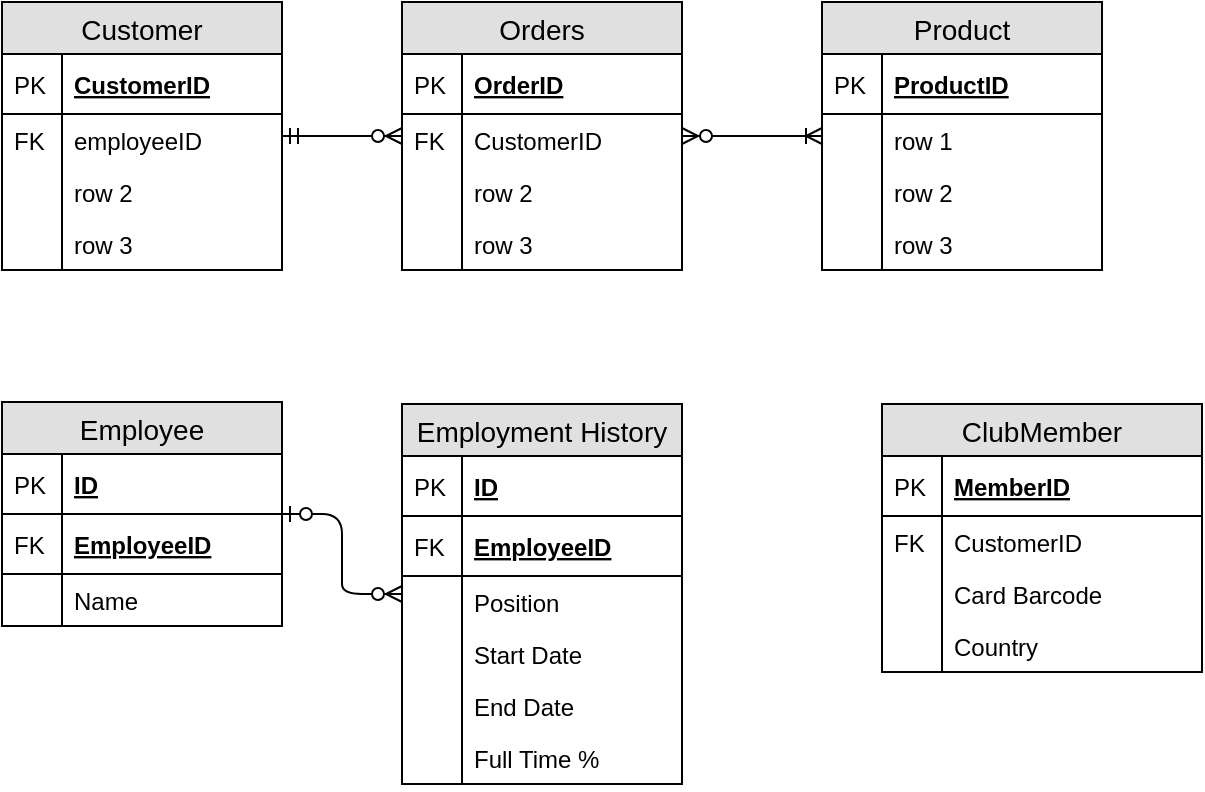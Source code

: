 <mxfile version="10.6.6" type="github"><diagram id="Jb8Aa0eDU6_dz6jblZv0" name="Page-1"><mxGraphModel dx="1162" dy="652" grid="1" gridSize="10" guides="1" tooltips="1" connect="1" arrows="1" fold="1" page="1" pageScale="1" pageWidth="827" pageHeight="1169" math="0" shadow="0"><root><mxCell id="0"/><mxCell id="1" parent="0"/><mxCell id="aHAAxWWIBN9m9v9XSV6--5" value="" style="edgeStyle=entityRelationEdgeStyle;fontSize=12;html=1;endArrow=ERoneToMany;startArrow=ERzeroToMany;" parent="1" source="y24Xcp6i1b98Lop004pg-48" target="y24Xcp6i1b98Lop004pg-73" edge="1"><mxGeometry width="100" height="100" relative="1" as="geometry"><mxPoint x="400" y="51" as="sourcePoint"/><mxPoint x="490" y="125" as="targetPoint"/></mxGeometry></mxCell><mxCell id="aHAAxWWIBN9m9v9XSV6--6" value="" style="edgeStyle=entityRelationEdgeStyle;fontSize=12;html=1;endArrow=ERzeroToMany;startArrow=ERmandOne;" parent="1" source="y24Xcp6i1b98Lop004pg-37" target="y24Xcp6i1b98Lop004pg-48" edge="1"><mxGeometry width="100" height="100" relative="1" as="geometry"><mxPoint x="190" y="60" as="sourcePoint"/><mxPoint x="220" y="70" as="targetPoint"/></mxGeometry></mxCell><mxCell id="y24Xcp6i1b98Lop004pg-6" value="Employment History" style="swimlane;fontStyle=0;childLayout=stackLayout;horizontal=1;startSize=26;fillColor=#e0e0e0;horizontalStack=0;resizeParent=1;resizeParentMax=0;resizeLast=0;collapsible=1;marginBottom=0;swimlaneFillColor=#ffffff;align=center;fontSize=14;" vertex="1" parent="1"><mxGeometry x="240" y="241" width="140" height="190" as="geometry"/></mxCell><mxCell id="y24Xcp6i1b98Lop004pg-31" value="ID" style="shape=partialRectangle;top=0;left=0;right=0;bottom=1;align=left;verticalAlign=middle;fillColor=none;spacingLeft=34;spacingRight=4;overflow=hidden;rotatable=0;points=[[0,0.5],[1,0.5]];portConstraint=eastwest;dropTarget=0;fontStyle=5;fontSize=12;" vertex="1" parent="y24Xcp6i1b98Lop004pg-6"><mxGeometry y="26" width="140" height="30" as="geometry"/></mxCell><mxCell id="y24Xcp6i1b98Lop004pg-32" value="PK" style="shape=partialRectangle;top=0;left=0;bottom=0;fillColor=none;align=left;verticalAlign=middle;spacingLeft=4;spacingRight=4;overflow=hidden;rotatable=0;points=[];portConstraint=eastwest;part=1;fontSize=12;" vertex="1" connectable="0" parent="y24Xcp6i1b98Lop004pg-31"><mxGeometry width="30" height="30" as="geometry"/></mxCell><mxCell id="y24Xcp6i1b98Lop004pg-7" value="EmployeeID" style="shape=partialRectangle;top=0;left=0;right=0;bottom=1;align=left;verticalAlign=middle;fillColor=none;spacingLeft=34;spacingRight=4;overflow=hidden;rotatable=0;points=[[0,0.5],[1,0.5]];portConstraint=eastwest;dropTarget=0;fontStyle=5;fontSize=12;" vertex="1" parent="y24Xcp6i1b98Lop004pg-6"><mxGeometry y="56" width="140" height="30" as="geometry"/></mxCell><mxCell id="y24Xcp6i1b98Lop004pg-8" value="FK" style="shape=partialRectangle;top=0;left=0;bottom=0;fillColor=none;align=left;verticalAlign=middle;spacingLeft=4;spacingRight=4;overflow=hidden;rotatable=0;points=[];portConstraint=eastwest;part=1;fontSize=12;" vertex="1" connectable="0" parent="y24Xcp6i1b98Lop004pg-7"><mxGeometry width="30" height="30" as="geometry"/></mxCell><mxCell id="y24Xcp6i1b98Lop004pg-9" value="Position" style="shape=partialRectangle;top=0;left=0;right=0;bottom=0;align=left;verticalAlign=top;fillColor=none;spacingLeft=34;spacingRight=4;overflow=hidden;rotatable=0;points=[[0,0.5],[1,0.5]];portConstraint=eastwest;dropTarget=0;fontSize=12;" vertex="1" parent="y24Xcp6i1b98Lop004pg-6"><mxGeometry y="86" width="140" height="26" as="geometry"/></mxCell><mxCell id="y24Xcp6i1b98Lop004pg-10" value="" style="shape=partialRectangle;top=0;left=0;bottom=0;fillColor=none;align=left;verticalAlign=top;spacingLeft=4;spacingRight=4;overflow=hidden;rotatable=0;points=[];portConstraint=eastwest;part=1;fontSize=12;" vertex="1" connectable="0" parent="y24Xcp6i1b98Lop004pg-9"><mxGeometry width="30" height="26" as="geometry"/></mxCell><mxCell id="y24Xcp6i1b98Lop004pg-11" value="Start Date&#xA;" style="shape=partialRectangle;top=0;left=0;right=0;bottom=0;align=left;verticalAlign=top;fillColor=none;spacingLeft=34;spacingRight=4;overflow=hidden;rotatable=0;points=[[0,0.5],[1,0.5]];portConstraint=eastwest;dropTarget=0;fontSize=12;" vertex="1" parent="y24Xcp6i1b98Lop004pg-6"><mxGeometry y="112" width="140" height="26" as="geometry"/></mxCell><mxCell id="y24Xcp6i1b98Lop004pg-12" value="" style="shape=partialRectangle;top=0;left=0;bottom=0;fillColor=none;align=left;verticalAlign=top;spacingLeft=4;spacingRight=4;overflow=hidden;rotatable=0;points=[];portConstraint=eastwest;part=1;fontSize=12;" vertex="1" connectable="0" parent="y24Xcp6i1b98Lop004pg-11"><mxGeometry width="30" height="26" as="geometry"/></mxCell><mxCell id="y24Xcp6i1b98Lop004pg-13" value="End Date" style="shape=partialRectangle;top=0;left=0;right=0;bottom=0;align=left;verticalAlign=top;fillColor=none;spacingLeft=34;spacingRight=4;overflow=hidden;rotatable=0;points=[[0,0.5],[1,0.5]];portConstraint=eastwest;dropTarget=0;fontSize=12;" vertex="1" parent="y24Xcp6i1b98Lop004pg-6"><mxGeometry y="138" width="140" height="26" as="geometry"/></mxCell><mxCell id="y24Xcp6i1b98Lop004pg-14" value="" style="shape=partialRectangle;top=0;left=0;bottom=0;fillColor=none;align=left;verticalAlign=top;spacingLeft=4;spacingRight=4;overflow=hidden;rotatable=0;points=[];portConstraint=eastwest;part=1;fontSize=12;" vertex="1" connectable="0" parent="y24Xcp6i1b98Lop004pg-13"><mxGeometry width="30" height="26" as="geometry"/></mxCell><mxCell id="y24Xcp6i1b98Lop004pg-17" value="Full Time %" style="shape=partialRectangle;top=0;left=0;right=0;bottom=0;align=left;verticalAlign=top;fillColor=none;spacingLeft=34;spacingRight=4;overflow=hidden;rotatable=0;points=[[0,0.5],[1,0.5]];portConstraint=eastwest;dropTarget=0;fontSize=12;" vertex="1" parent="y24Xcp6i1b98Lop004pg-6"><mxGeometry y="164" width="140" height="26" as="geometry"/></mxCell><mxCell id="y24Xcp6i1b98Lop004pg-18" value="" style="shape=partialRectangle;top=0;left=0;bottom=0;fillColor=none;align=left;verticalAlign=top;spacingLeft=4;spacingRight=4;overflow=hidden;rotatable=0;points=[];portConstraint=eastwest;part=1;fontSize=12;" vertex="1" connectable="0" parent="y24Xcp6i1b98Lop004pg-17"><mxGeometry width="30" height="26" as="geometry"/></mxCell><mxCell id="y24Xcp6i1b98Lop004pg-19" value="" style="edgeStyle=entityRelationEdgeStyle;fontSize=12;html=1;endArrow=ERzeroToMany;startArrow=ERzeroToOne;" edge="1" parent="1" source="y24Xcp6i1b98Lop004pg-20" target="y24Xcp6i1b98Lop004pg-6"><mxGeometry width="100" height="100" relative="1" as="geometry"><mxPoint x="210" y="280" as="sourcePoint"/><mxPoint x="268" y="320" as="targetPoint"/></mxGeometry></mxCell><mxCell id="y24Xcp6i1b98Lop004pg-20" value="Employee" style="swimlane;fontStyle=0;childLayout=stackLayout;horizontal=1;startSize=26;fillColor=#e0e0e0;horizontalStack=0;resizeParent=1;resizeParentMax=0;resizeLast=0;collapsible=1;marginBottom=0;swimlaneFillColor=#ffffff;align=center;fontSize=14;" vertex="1" parent="1"><mxGeometry x="40" y="240" width="140" height="112" as="geometry"/></mxCell><mxCell id="y24Xcp6i1b98Lop004pg-21" value="ID" style="shape=partialRectangle;top=0;left=0;right=0;bottom=1;align=left;verticalAlign=middle;fillColor=none;spacingLeft=34;spacingRight=4;overflow=hidden;rotatable=0;points=[[0,0.5],[1,0.5]];portConstraint=eastwest;dropTarget=0;fontStyle=5;fontSize=12;" vertex="1" parent="y24Xcp6i1b98Lop004pg-20"><mxGeometry y="26" width="140" height="30" as="geometry"/></mxCell><mxCell id="y24Xcp6i1b98Lop004pg-22" value="PK" style="shape=partialRectangle;top=0;left=0;bottom=0;fillColor=none;align=left;verticalAlign=middle;spacingLeft=4;spacingRight=4;overflow=hidden;rotatable=0;points=[];portConstraint=eastwest;part=1;fontSize=12;" vertex="1" connectable="0" parent="y24Xcp6i1b98Lop004pg-21"><mxGeometry width="30" height="30" as="geometry"/></mxCell><mxCell id="y24Xcp6i1b98Lop004pg-35" value="EmployeeID" style="shape=partialRectangle;top=0;left=0;right=0;bottom=1;align=left;verticalAlign=middle;fillColor=none;spacingLeft=34;spacingRight=4;overflow=hidden;rotatable=0;points=[[0,0.5],[1,0.5]];portConstraint=eastwest;dropTarget=0;fontStyle=5;fontSize=12;" vertex="1" parent="y24Xcp6i1b98Lop004pg-20"><mxGeometry y="56" width="140" height="30" as="geometry"/></mxCell><mxCell id="y24Xcp6i1b98Lop004pg-36" value="FK" style="shape=partialRectangle;top=0;left=0;bottom=0;fillColor=none;align=left;verticalAlign=middle;spacingLeft=4;spacingRight=4;overflow=hidden;rotatable=0;points=[];portConstraint=eastwest;part=1;fontSize=12;" vertex="1" connectable="0" parent="y24Xcp6i1b98Lop004pg-35"><mxGeometry width="30" height="30" as="geometry"/></mxCell><mxCell id="y24Xcp6i1b98Lop004pg-23" value="Name" style="shape=partialRectangle;top=0;left=0;right=0;bottom=0;align=left;verticalAlign=top;fillColor=none;spacingLeft=34;spacingRight=4;overflow=hidden;rotatable=0;points=[[0,0.5],[1,0.5]];portConstraint=eastwest;dropTarget=0;fontSize=12;" vertex="1" parent="y24Xcp6i1b98Lop004pg-20"><mxGeometry y="86" width="140" height="26" as="geometry"/></mxCell><mxCell id="y24Xcp6i1b98Lop004pg-24" value="" style="shape=partialRectangle;top=0;left=0;bottom=0;fillColor=none;align=left;verticalAlign=top;spacingLeft=4;spacingRight=4;overflow=hidden;rotatable=0;points=[];portConstraint=eastwest;part=1;fontSize=12;" vertex="1" connectable="0" parent="y24Xcp6i1b98Lop004pg-23"><mxGeometry width="30" height="26" as="geometry"/></mxCell><mxCell id="y24Xcp6i1b98Lop004pg-37" value="Customer" style="swimlane;fontStyle=0;childLayout=stackLayout;horizontal=1;startSize=26;fillColor=#e0e0e0;horizontalStack=0;resizeParent=1;resizeParentMax=0;resizeLast=0;collapsible=1;marginBottom=0;swimlaneFillColor=#ffffff;align=center;fontSize=14;" vertex="1" parent="1"><mxGeometry x="40" y="40" width="140" height="134" as="geometry"/></mxCell><mxCell id="y24Xcp6i1b98Lop004pg-38" value="CustomerID" style="shape=partialRectangle;top=0;left=0;right=0;bottom=1;align=left;verticalAlign=middle;fillColor=none;spacingLeft=34;spacingRight=4;overflow=hidden;rotatable=0;points=[[0,0.5],[1,0.5]];portConstraint=eastwest;dropTarget=0;fontStyle=5;fontSize=12;" vertex="1" parent="y24Xcp6i1b98Lop004pg-37"><mxGeometry y="26" width="140" height="30" as="geometry"/></mxCell><mxCell id="y24Xcp6i1b98Lop004pg-39" value="PK" style="shape=partialRectangle;top=0;left=0;bottom=0;fillColor=none;align=left;verticalAlign=middle;spacingLeft=4;spacingRight=4;overflow=hidden;rotatable=0;points=[];portConstraint=eastwest;part=1;fontSize=12;" vertex="1" connectable="0" parent="y24Xcp6i1b98Lop004pg-38"><mxGeometry width="30" height="30" as="geometry"/></mxCell><mxCell id="y24Xcp6i1b98Lop004pg-40" value="employeeID" style="shape=partialRectangle;top=0;left=0;right=0;bottom=0;align=left;verticalAlign=top;fillColor=none;spacingLeft=34;spacingRight=4;overflow=hidden;rotatable=0;points=[[0,0.5],[1,0.5]];portConstraint=eastwest;dropTarget=0;fontSize=12;" vertex="1" parent="y24Xcp6i1b98Lop004pg-37"><mxGeometry y="56" width="140" height="26" as="geometry"/></mxCell><mxCell id="y24Xcp6i1b98Lop004pg-41" value="FK" style="shape=partialRectangle;top=0;left=0;bottom=0;fillColor=none;align=left;verticalAlign=top;spacingLeft=4;spacingRight=4;overflow=hidden;rotatable=0;points=[];portConstraint=eastwest;part=1;fontSize=12;" vertex="1" connectable="0" parent="y24Xcp6i1b98Lop004pg-40"><mxGeometry width="30" height="26" as="geometry"/></mxCell><mxCell id="y24Xcp6i1b98Lop004pg-42" value="row 2" style="shape=partialRectangle;top=0;left=0;right=0;bottom=0;align=left;verticalAlign=top;fillColor=none;spacingLeft=34;spacingRight=4;overflow=hidden;rotatable=0;points=[[0,0.5],[1,0.5]];portConstraint=eastwest;dropTarget=0;fontSize=12;" vertex="1" parent="y24Xcp6i1b98Lop004pg-37"><mxGeometry y="82" width="140" height="26" as="geometry"/></mxCell><mxCell id="y24Xcp6i1b98Lop004pg-43" value="" style="shape=partialRectangle;top=0;left=0;bottom=0;fillColor=none;align=left;verticalAlign=top;spacingLeft=4;spacingRight=4;overflow=hidden;rotatable=0;points=[];portConstraint=eastwest;part=1;fontSize=12;" vertex="1" connectable="0" parent="y24Xcp6i1b98Lop004pg-42"><mxGeometry width="30" height="26" as="geometry"/></mxCell><mxCell id="y24Xcp6i1b98Lop004pg-44" value="row 3" style="shape=partialRectangle;top=0;left=0;right=0;bottom=0;align=left;verticalAlign=top;fillColor=none;spacingLeft=34;spacingRight=4;overflow=hidden;rotatable=0;points=[[0,0.5],[1,0.5]];portConstraint=eastwest;dropTarget=0;fontSize=12;" vertex="1" parent="y24Xcp6i1b98Lop004pg-37"><mxGeometry y="108" width="140" height="26" as="geometry"/></mxCell><mxCell id="y24Xcp6i1b98Lop004pg-45" value="" style="shape=partialRectangle;top=0;left=0;bottom=0;fillColor=none;align=left;verticalAlign=top;spacingLeft=4;spacingRight=4;overflow=hidden;rotatable=0;points=[];portConstraint=eastwest;part=1;fontSize=12;" vertex="1" connectable="0" parent="y24Xcp6i1b98Lop004pg-44"><mxGeometry width="30" height="26" as="geometry"/></mxCell><mxCell id="y24Xcp6i1b98Lop004pg-48" value="Orders" style="swimlane;fontStyle=0;childLayout=stackLayout;horizontal=1;startSize=26;fillColor=#e0e0e0;horizontalStack=0;resizeParent=1;resizeParentMax=0;resizeLast=0;collapsible=1;marginBottom=0;swimlaneFillColor=#ffffff;align=center;fontSize=14;" vertex="1" parent="1"><mxGeometry x="240" y="40" width="140" height="134" as="geometry"/></mxCell><mxCell id="y24Xcp6i1b98Lop004pg-49" value="OrderID" style="shape=partialRectangle;top=0;left=0;right=0;bottom=1;align=left;verticalAlign=middle;fillColor=none;spacingLeft=34;spacingRight=4;overflow=hidden;rotatable=0;points=[[0,0.5],[1,0.5]];portConstraint=eastwest;dropTarget=0;fontStyle=5;fontSize=12;" vertex="1" parent="y24Xcp6i1b98Lop004pg-48"><mxGeometry y="26" width="140" height="30" as="geometry"/></mxCell><mxCell id="y24Xcp6i1b98Lop004pg-50" value="PK" style="shape=partialRectangle;top=0;left=0;bottom=0;fillColor=none;align=left;verticalAlign=middle;spacingLeft=4;spacingRight=4;overflow=hidden;rotatable=0;points=[];portConstraint=eastwest;part=1;fontSize=12;" vertex="1" connectable="0" parent="y24Xcp6i1b98Lop004pg-49"><mxGeometry width="30" height="30" as="geometry"/></mxCell><mxCell id="y24Xcp6i1b98Lop004pg-51" value="CustomerID" style="shape=partialRectangle;top=0;left=0;right=0;bottom=0;align=left;verticalAlign=top;fillColor=none;spacingLeft=34;spacingRight=4;overflow=hidden;rotatable=0;points=[[0,0.5],[1,0.5]];portConstraint=eastwest;dropTarget=0;fontSize=12;" vertex="1" parent="y24Xcp6i1b98Lop004pg-48"><mxGeometry y="56" width="140" height="26" as="geometry"/></mxCell><mxCell id="y24Xcp6i1b98Lop004pg-52" value="FK" style="shape=partialRectangle;top=0;left=0;bottom=0;fillColor=none;align=left;verticalAlign=top;spacingLeft=4;spacingRight=4;overflow=hidden;rotatable=0;points=[];portConstraint=eastwest;part=1;fontSize=12;" vertex="1" connectable="0" parent="y24Xcp6i1b98Lop004pg-51"><mxGeometry width="30" height="26" as="geometry"/></mxCell><mxCell id="y24Xcp6i1b98Lop004pg-53" value="row 2" style="shape=partialRectangle;top=0;left=0;right=0;bottom=0;align=left;verticalAlign=top;fillColor=none;spacingLeft=34;spacingRight=4;overflow=hidden;rotatable=0;points=[[0,0.5],[1,0.5]];portConstraint=eastwest;dropTarget=0;fontSize=12;" vertex="1" parent="y24Xcp6i1b98Lop004pg-48"><mxGeometry y="82" width="140" height="26" as="geometry"/></mxCell><mxCell id="y24Xcp6i1b98Lop004pg-54" value="" style="shape=partialRectangle;top=0;left=0;bottom=0;fillColor=none;align=left;verticalAlign=top;spacingLeft=4;spacingRight=4;overflow=hidden;rotatable=0;points=[];portConstraint=eastwest;part=1;fontSize=12;" vertex="1" connectable="0" parent="y24Xcp6i1b98Lop004pg-53"><mxGeometry width="30" height="26" as="geometry"/></mxCell><mxCell id="y24Xcp6i1b98Lop004pg-55" value="row 3" style="shape=partialRectangle;top=0;left=0;right=0;bottom=0;align=left;verticalAlign=top;fillColor=none;spacingLeft=34;spacingRight=4;overflow=hidden;rotatable=0;points=[[0,0.5],[1,0.5]];portConstraint=eastwest;dropTarget=0;fontSize=12;" vertex="1" parent="y24Xcp6i1b98Lop004pg-48"><mxGeometry y="108" width="140" height="26" as="geometry"/></mxCell><mxCell id="y24Xcp6i1b98Lop004pg-56" value="" style="shape=partialRectangle;top=0;left=0;bottom=0;fillColor=none;align=left;verticalAlign=top;spacingLeft=4;spacingRight=4;overflow=hidden;rotatable=0;points=[];portConstraint=eastwest;part=1;fontSize=12;" vertex="1" connectable="0" parent="y24Xcp6i1b98Lop004pg-55"><mxGeometry width="30" height="26" as="geometry"/></mxCell><mxCell id="y24Xcp6i1b98Lop004pg-73" value="Product" style="swimlane;fontStyle=0;childLayout=stackLayout;horizontal=1;startSize=26;fillColor=#e0e0e0;horizontalStack=0;resizeParent=1;resizeParentMax=0;resizeLast=0;collapsible=1;marginBottom=0;swimlaneFillColor=#ffffff;align=center;fontSize=14;" vertex="1" parent="1"><mxGeometry x="450" y="40" width="140" height="134" as="geometry"/></mxCell><mxCell id="y24Xcp6i1b98Lop004pg-74" value="ProductID" style="shape=partialRectangle;top=0;left=0;right=0;bottom=1;align=left;verticalAlign=middle;fillColor=none;spacingLeft=34;spacingRight=4;overflow=hidden;rotatable=0;points=[[0,0.5],[1,0.5]];portConstraint=eastwest;dropTarget=0;fontStyle=5;fontSize=12;" vertex="1" parent="y24Xcp6i1b98Lop004pg-73"><mxGeometry y="26" width="140" height="30" as="geometry"/></mxCell><mxCell id="y24Xcp6i1b98Lop004pg-75" value="PK" style="shape=partialRectangle;top=0;left=0;bottom=0;fillColor=none;align=left;verticalAlign=middle;spacingLeft=4;spacingRight=4;overflow=hidden;rotatable=0;points=[];portConstraint=eastwest;part=1;fontSize=12;" vertex="1" connectable="0" parent="y24Xcp6i1b98Lop004pg-74"><mxGeometry width="30" height="30" as="geometry"/></mxCell><mxCell id="y24Xcp6i1b98Lop004pg-76" value="row 1" style="shape=partialRectangle;top=0;left=0;right=0;bottom=0;align=left;verticalAlign=top;fillColor=none;spacingLeft=34;spacingRight=4;overflow=hidden;rotatable=0;points=[[0,0.5],[1,0.5]];portConstraint=eastwest;dropTarget=0;fontSize=12;" vertex="1" parent="y24Xcp6i1b98Lop004pg-73"><mxGeometry y="56" width="140" height="26" as="geometry"/></mxCell><mxCell id="y24Xcp6i1b98Lop004pg-77" value="" style="shape=partialRectangle;top=0;left=0;bottom=0;fillColor=none;align=left;verticalAlign=top;spacingLeft=4;spacingRight=4;overflow=hidden;rotatable=0;points=[];portConstraint=eastwest;part=1;fontSize=12;" vertex="1" connectable="0" parent="y24Xcp6i1b98Lop004pg-76"><mxGeometry width="30" height="26" as="geometry"/></mxCell><mxCell id="y24Xcp6i1b98Lop004pg-78" value="row 2" style="shape=partialRectangle;top=0;left=0;right=0;bottom=0;align=left;verticalAlign=top;fillColor=none;spacingLeft=34;spacingRight=4;overflow=hidden;rotatable=0;points=[[0,0.5],[1,0.5]];portConstraint=eastwest;dropTarget=0;fontSize=12;" vertex="1" parent="y24Xcp6i1b98Lop004pg-73"><mxGeometry y="82" width="140" height="26" as="geometry"/></mxCell><mxCell id="y24Xcp6i1b98Lop004pg-79" value="" style="shape=partialRectangle;top=0;left=0;bottom=0;fillColor=none;align=left;verticalAlign=top;spacingLeft=4;spacingRight=4;overflow=hidden;rotatable=0;points=[];portConstraint=eastwest;part=1;fontSize=12;" vertex="1" connectable="0" parent="y24Xcp6i1b98Lop004pg-78"><mxGeometry width="30" height="26" as="geometry"/></mxCell><mxCell id="y24Xcp6i1b98Lop004pg-80" value="row 3" style="shape=partialRectangle;top=0;left=0;right=0;bottom=0;align=left;verticalAlign=top;fillColor=none;spacingLeft=34;spacingRight=4;overflow=hidden;rotatable=0;points=[[0,0.5],[1,0.5]];portConstraint=eastwest;dropTarget=0;fontSize=12;" vertex="1" parent="y24Xcp6i1b98Lop004pg-73"><mxGeometry y="108" width="140" height="26" as="geometry"/></mxCell><mxCell id="y24Xcp6i1b98Lop004pg-81" value="" style="shape=partialRectangle;top=0;left=0;bottom=0;fillColor=none;align=left;verticalAlign=top;spacingLeft=4;spacingRight=4;overflow=hidden;rotatable=0;points=[];portConstraint=eastwest;part=1;fontSize=12;" vertex="1" connectable="0" parent="y24Xcp6i1b98Lop004pg-80"><mxGeometry width="30" height="26" as="geometry"/></mxCell><mxCell id="y24Xcp6i1b98Lop004pg-84" value="ClubMember" style="swimlane;fontStyle=0;childLayout=stackLayout;horizontal=1;startSize=26;fillColor=#e0e0e0;horizontalStack=0;resizeParent=1;resizeParentMax=0;resizeLast=0;collapsible=1;marginBottom=0;swimlaneFillColor=#ffffff;align=center;fontSize=14;" vertex="1" parent="1"><mxGeometry x="480" y="241" width="160" height="134" as="geometry"/></mxCell><mxCell id="y24Xcp6i1b98Lop004pg-85" value="MemberID" style="shape=partialRectangle;top=0;left=0;right=0;bottom=1;align=left;verticalAlign=middle;fillColor=none;spacingLeft=34;spacingRight=4;overflow=hidden;rotatable=0;points=[[0,0.5],[1,0.5]];portConstraint=eastwest;dropTarget=0;fontStyle=5;fontSize=12;" vertex="1" parent="y24Xcp6i1b98Lop004pg-84"><mxGeometry y="26" width="160" height="30" as="geometry"/></mxCell><mxCell id="y24Xcp6i1b98Lop004pg-86" value="PK" style="shape=partialRectangle;top=0;left=0;bottom=0;fillColor=none;align=left;verticalAlign=middle;spacingLeft=4;spacingRight=4;overflow=hidden;rotatable=0;points=[];portConstraint=eastwest;part=1;fontSize=12;" vertex="1" connectable="0" parent="y24Xcp6i1b98Lop004pg-85"><mxGeometry width="30" height="30" as="geometry"/></mxCell><mxCell id="y24Xcp6i1b98Lop004pg-87" value="CustomerID" style="shape=partialRectangle;top=0;left=0;right=0;bottom=0;align=left;verticalAlign=top;fillColor=none;spacingLeft=34;spacingRight=4;overflow=hidden;rotatable=0;points=[[0,0.5],[1,0.5]];portConstraint=eastwest;dropTarget=0;fontSize=12;" vertex="1" parent="y24Xcp6i1b98Lop004pg-84"><mxGeometry y="56" width="160" height="26" as="geometry"/></mxCell><mxCell id="y24Xcp6i1b98Lop004pg-88" value="FK" style="shape=partialRectangle;top=0;left=0;bottom=0;fillColor=none;align=left;verticalAlign=top;spacingLeft=4;spacingRight=4;overflow=hidden;rotatable=0;points=[];portConstraint=eastwest;part=1;fontSize=12;" vertex="1" connectable="0" parent="y24Xcp6i1b98Lop004pg-87"><mxGeometry width="30" height="26" as="geometry"/></mxCell><mxCell id="y24Xcp6i1b98Lop004pg-89" value="Card Barcode" style="shape=partialRectangle;top=0;left=0;right=0;bottom=0;align=left;verticalAlign=top;fillColor=none;spacingLeft=34;spacingRight=4;overflow=hidden;rotatable=0;points=[[0,0.5],[1,0.5]];portConstraint=eastwest;dropTarget=0;fontSize=12;" vertex="1" parent="y24Xcp6i1b98Lop004pg-84"><mxGeometry y="82" width="160" height="26" as="geometry"/></mxCell><mxCell id="y24Xcp6i1b98Lop004pg-90" value="" style="shape=partialRectangle;top=0;left=0;bottom=0;fillColor=none;align=left;verticalAlign=top;spacingLeft=4;spacingRight=4;overflow=hidden;rotatable=0;points=[];portConstraint=eastwest;part=1;fontSize=12;" vertex="1" connectable="0" parent="y24Xcp6i1b98Lop004pg-89"><mxGeometry width="30" height="26" as="geometry"/></mxCell><mxCell id="y24Xcp6i1b98Lop004pg-91" value="Country" style="shape=partialRectangle;top=0;left=0;right=0;bottom=0;align=left;verticalAlign=top;fillColor=none;spacingLeft=34;spacingRight=4;overflow=hidden;rotatable=0;points=[[0,0.5],[1,0.5]];portConstraint=eastwest;dropTarget=0;fontSize=12;" vertex="1" parent="y24Xcp6i1b98Lop004pg-84"><mxGeometry y="108" width="160" height="26" as="geometry"/></mxCell><mxCell id="y24Xcp6i1b98Lop004pg-92" value="" style="shape=partialRectangle;top=0;left=0;bottom=0;fillColor=none;align=left;verticalAlign=top;spacingLeft=4;spacingRight=4;overflow=hidden;rotatable=0;points=[];portConstraint=eastwest;part=1;fontSize=12;" vertex="1" connectable="0" parent="y24Xcp6i1b98Lop004pg-91"><mxGeometry width="30" height="26" as="geometry"/></mxCell></root></mxGraphModel></diagram></mxfile>